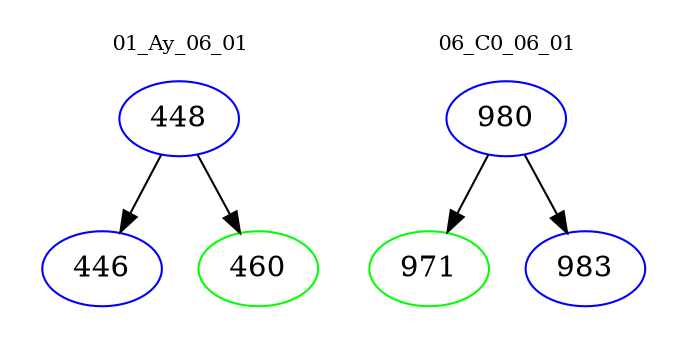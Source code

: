 digraph{
subgraph cluster_0 {
color = white
label = "01_Ay_06_01";
fontsize=10;
T0_448 [label="448", color="blue"]
T0_448 -> T0_446 [color="black"]
T0_446 [label="446", color="blue"]
T0_448 -> T0_460 [color="black"]
T0_460 [label="460", color="green"]
}
subgraph cluster_1 {
color = white
label = "06_C0_06_01";
fontsize=10;
T1_980 [label="980", color="blue"]
T1_980 -> T1_971 [color="black"]
T1_971 [label="971", color="green"]
T1_980 -> T1_983 [color="black"]
T1_983 [label="983", color="blue"]
}
}
